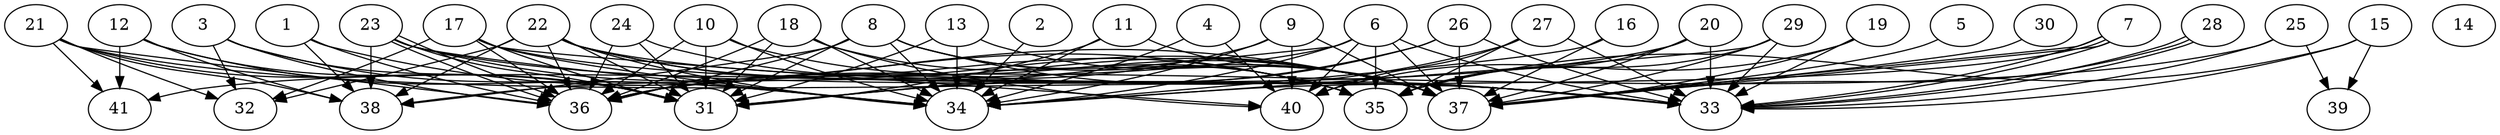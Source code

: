 // DAG (tier=3-complex, mode=compute, n=41, ccr=0.487, fat=0.764, density=0.638, regular=0.215, jump=0.250, mindata=1048576, maxdata=16777216)
// DAG automatically generated by daggen at Sun Aug 24 16:33:34 2025
// /home/ermia/Project/Environments/daggen/bin/daggen --dot --ccr 0.487 --fat 0.764 --regular 0.215 --density 0.638 --jump 0.250 --mindata 1048576 --maxdata 16777216 -n 41 
digraph G {
  1 [size="828484053195565696", alpha="0.04", expect_size="414242026597782848"]
  1 -> 36 [size ="608075060871168"]
  1 -> 37 [size ="608075060871168"]
  1 -> 38 [size ="608075060871168"]
  2 [size="1286491560883129600", alpha="0.00", expect_size="643245780441564800"]
  2 -> 34 [size ="2075617604403200"]
  3 [size="66011860467165784", alpha="0.14", expect_size="33005930233582892"]
  3 -> 31 [size ="1031698959564800"]
  3 -> 32 [size ="1031698959564800"]
  3 -> 34 [size ="1031698959564800"]
  3 -> 36 [size ="1031698959564800"]
  4 [size="2401728264211265486848", alpha="0.15", expect_size="1200864132105632743424"]
  4 -> 34 [size ="1434737885315072"]
  4 -> 40 [size ="1434737885315072"]
  5 [size="12225087567657984", alpha="0.10", expect_size="6112543783828992"]
  5 -> 37 [size ="290228422049792"]
  6 [size="3949922571104678838272", alpha="0.18", expect_size="1974961285552339419136"]
  6 -> 31 [size ="1999013414961152"]
  6 -> 33 [size ="1999013414961152"]
  6 -> 34 [size ="1999013414961152"]
  6 -> 35 [size ="1999013414961152"]
  6 -> 37 [size ="1999013414961152"]
  6 -> 38 [size ="1999013414961152"]
  6 -> 40 [size ="1999013414961152"]
  7 [size="339004131674316288", alpha="0.13", expect_size="169502065837158144"]
  7 -> 33 [size ="131812680531968"]
  7 -> 33 [size ="131812680531968"]
  7 -> 34 [size ="131812680531968"]
  7 -> 37 [size ="131812680531968"]
  7 -> 37 [size ="131812680531968"]
  8 [size="66275143640198152192", alpha="0.14", expect_size="33137571820099076096"]
  8 -> 31 [size ="131015829880832"]
  8 -> 33 [size ="131015829880832"]
  8 -> 34 [size ="131015829880832"]
  8 -> 35 [size ="131015829880832"]
  8 -> 36 [size ="131015829880832"]
  8 -> 37 [size ="131015829880832"]
  8 -> 38 [size ="131015829880832"]
  9 [size="853404369345553891328", alpha="0.10", expect_size="426702184672776945664"]
  9 -> 34 [size ="719769149898752"]
  9 -> 36 [size ="719769149898752"]
  9 -> 37 [size ="719769149898752"]
  9 -> 40 [size ="719769149898752"]
  10 [size="2624819104294019006464", alpha="0.09", expect_size="1312409552147009503232"]
  10 -> 31 [size ="1522262582755328"]
  10 -> 34 [size ="1522262582755328"]
  10 -> 36 [size ="1522262582755328"]
  10 -> 37 [size ="1522262582755328"]
  11 [size="1090628078289785344", alpha="0.08", expect_size="545314039144892672"]
  11 -> 31 [size ="879437511917568"]
  11 -> 34 [size ="879437511917568"]
  11 -> 37 [size ="879437511917568"]
  12 [size="39242901212705696", alpha="0.01", expect_size="19621450606352848"]
  12 -> 31 [size ="1247537214259200"]
  12 -> 34 [size ="1247537214259200"]
  12 -> 38 [size ="1247537214259200"]
  12 -> 41 [size ="1247537214259200"]
  13 [size="33201572117529476", alpha="0.19", expect_size="16600786058764738"]
  13 -> 31 [size ="17783312089088"]
  13 -> 34 [size ="17783312089088"]
  13 -> 37 [size ="17783312089088"]
  14 [size="3142948559537875456", alpha="0.19", expect_size="1571474279768937728"]
  15 [size="1480022429670085492736", alpha="0.17", expect_size="740011214835042746368"]
  15 -> 33 [size ="1038968032329728"]
  15 -> 35 [size ="1038968032329728"]
  15 -> 39 [size ="1038968032329728"]
  16 [size="9006338296097925", alpha="0.15", expect_size="4503169148048962"]
  16 -> 34 [size ="144542435115008"]
  16 -> 37 [size ="144542435115008"]
  17 [size="1698202503148810010624", alpha="0.10", expect_size="849101251574405005312"]
  17 -> 31 [size ="1138718312235008"]
  17 -> 32 [size ="1138718312235008"]
  17 -> 33 [size ="1138718312235008"]
  17 -> 34 [size ="1138718312235008"]
  17 -> 36 [size ="1138718312235008"]
  17 -> 40 [size ="1138718312235008"]
  18 [size="526420378564656", alpha="0.12", expect_size="263210189282328"]
  18 -> 31 [size ="10768363814912"]
  18 -> 34 [size ="10768363814912"]
  18 -> 35 [size ="10768363814912"]
  18 -> 36 [size ="10768363814912"]
  18 -> 40 [size ="10768363814912"]
  19 [size="513131907245932", alpha="0.16", expect_size="256565953622966"]
  19 -> 33 [size ="32753957470208"]
  19 -> 37 [size ="32753957470208"]
  19 -> 40 [size ="32753957470208"]
  20 [size="938152730122256384000", alpha="0.12", expect_size="469076365061128192000"]
  20 -> 33 [size ="766665084108800"]
  20 -> 35 [size ="766665084108800"]
  20 -> 37 [size ="766665084108800"]
  20 -> 41 [size ="766665084108800"]
  21 [size="39601507536652448", alpha="0.11", expect_size="19800753768326224"]
  21 -> 31 [size ="1403750468026368"]
  21 -> 32 [size ="1403750468026368"]
  21 -> 33 [size ="1403750468026368"]
  21 -> 36 [size ="1403750468026368"]
  21 -> 38 [size ="1403750468026368"]
  21 -> 41 [size ="1403750468026368"]
  22 [size="91844166155304576", alpha="0.15", expect_size="45922083077652288"]
  22 -> 31 [size ="65766686720000"]
  22 -> 32 [size ="65766686720000"]
  22 -> 33 [size ="65766686720000"]
  22 -> 34 [size ="65766686720000"]
  22 -> 35 [size ="65766686720000"]
  22 -> 36 [size ="65766686720000"]
  22 -> 37 [size ="65766686720000"]
  22 -> 38 [size ="65766686720000"]
  23 [size="336928296873373504", alpha="0.14", expect_size="168464148436686752"]
  23 -> 31 [size ="614089189490688"]
  23 -> 33 [size ="614089189490688"]
  23 -> 34 [size ="614089189490688"]
  23 -> 35 [size ="614089189490688"]
  23 -> 36 [size ="614089189490688"]
  23 -> 36 [size ="614089189490688"]
  23 -> 38 [size ="614089189490688"]
  24 [size="15026735401658922", alpha="0.15", expect_size="7513367700829461"]
  24 -> 31 [size ="22233032425472"]
  24 -> 36 [size ="22233032425472"]
  24 -> 37 [size ="22233032425472"]
  25 [size="939330820478815174656", alpha="0.11", expect_size="469665410239407587328"]
  25 -> 33 [size ="767306779066368"]
  25 -> 36 [size ="767306779066368"]
  25 -> 39 [size ="767306779066368"]
  26 [size="390015441776410624000", alpha="0.09", expect_size="195007720888205312000"]
  26 -> 31 [size ="427049143500800"]
  26 -> 33 [size ="427049143500800"]
  26 -> 36 [size ="427049143500800"]
  26 -> 37 [size ="427049143500800"]
  27 [size="258761269334096478208", alpha="0.18", expect_size="129380634667048239104"]
  27 -> 31 [size ="324854960095232"]
  27 -> 33 [size ="324854960095232"]
  27 -> 35 [size ="324854960095232"]
  27 -> 40 [size ="324854960095232"]
  28 [size="124500234520589456", alpha="0.01", expect_size="62250117260294728"]
  28 -> 33 [size ="221192703180800"]
  28 -> 33 [size ="221192703180800"]
  28 -> 37 [size ="221192703180800"]
  29 [size="226720494213311200", alpha="0.11", expect_size="113360247106655600"]
  29 -> 33 [size ="514296329011200"]
  29 -> 34 [size ="514296329011200"]
  29 -> 35 [size ="514296329011200"]
  29 -> 37 [size ="514296329011200"]
  30 [size="264729609244719872", alpha="0.19", expect_size="132364804622359936"]
  30 -> 37 [size ="563912437137408"]
  31 [size="3750055794383246", alpha="0.03", expect_size="1875027897191623"]
  32 [size="19244695233979482112", alpha="0.13", expect_size="9622347616989741056"]
  33 [size="900969828594779648", alpha="0.03", expect_size="450484914297389824"]
  34 [size="8645555733557225", alpha="0.13", expect_size="4322777866778612"]
  35 [size="936681502899437568000", alpha="0.16", expect_size="468340751449718784000"]
  36 [size="911177110915010176", alpha="0.08", expect_size="455588555457505088"]
  37 [size="943363598999160", alpha="0.10", expect_size="471681799499580"]
  38 [size="620856558673811472384", alpha="0.12", expect_size="310428279336905736192"]
  39 [size="119588285898377920", alpha="0.07", expect_size="59794142949188960"]
  40 [size="6702254850465186", alpha="0.19", expect_size="3351127425232593"]
  41 [size="25113783527999628", alpha="0.01", expect_size="12556891763999814"]
}